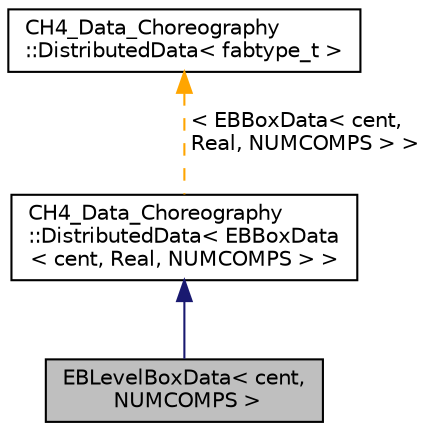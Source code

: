 digraph "EBLevelBoxData&lt; cent, NUMCOMPS &gt;"
{
  edge [fontname="Helvetica",fontsize="10",labelfontname="Helvetica",labelfontsize="10"];
  node [fontname="Helvetica",fontsize="10",shape=record];
  Node0 [label="EBLevelBoxData\< cent,\l NUMCOMPS \>",height=0.2,width=0.4,color="black", fillcolor="grey75", style="filled", fontcolor="black"];
  Node1 -> Node0 [dir="back",color="midnightblue",fontsize="10",style="solid",fontname="Helvetica"];
  Node1 [label="CH4_Data_Choreography\l::DistributedData\< EBBoxData\l\< cent, Real, NUMCOMPS \> \>",height=0.2,width=0.4,color="black", fillcolor="white", style="filled",URL="$classCH4__Data__Choreography_1_1DistributedData.html"];
  Node2 -> Node1 [dir="back",color="orange",fontsize="10",style="dashed",label=" \< EBBoxData\< cent,\l Real, NUMCOMPS \> \>" ,fontname="Helvetica"];
  Node2 [label="CH4_Data_Choreography\l::DistributedData\< fabtype_t \>",height=0.2,width=0.4,color="black", fillcolor="white", style="filled",URL="$classCH4__Data__Choreography_1_1DistributedData.html"];
}
